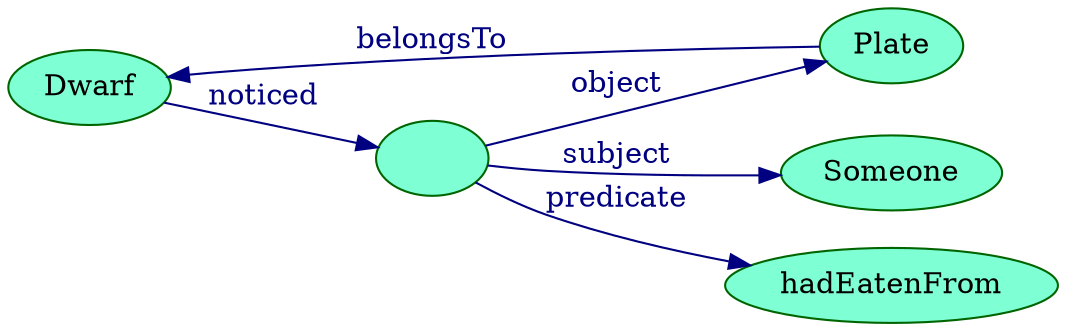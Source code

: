 digraph {
    rankdir=LR;
    {rank=same; Someone hadEatenFrom Plate}
    Dwarf [style="filled",color="darkgreen",fillcolor="aquamarine"];
    Stmt [style="filled",color="darkgreen",fillcolor="aquamarine",label=""];
    Someone      [style="filled",color="darkgreen",fillcolor="aquamarine"];
    hadEatenFrom [style="filled",color="darkgreen",fillcolor="aquamarine"];
    Plate        [style="filled",color="darkgreen",fillcolor="aquamarine"];
    Dwarf -> Stmt [label="noticed",color="navy",fontcolor="navy"];
    Stmt -> Someone      [label="subject",color="navy",fontcolor="navy"];
    Stmt -> hadEatenFrom [label="predicate",color="navy",fontcolor="navy"];
    Stmt -> Plate        [label="object",color="navy",fontcolor="navy"];
    Dwarf -> Plate [label="belongsTo",color="navy"
                   ,fontcolor="navy",dir="back"];
}

